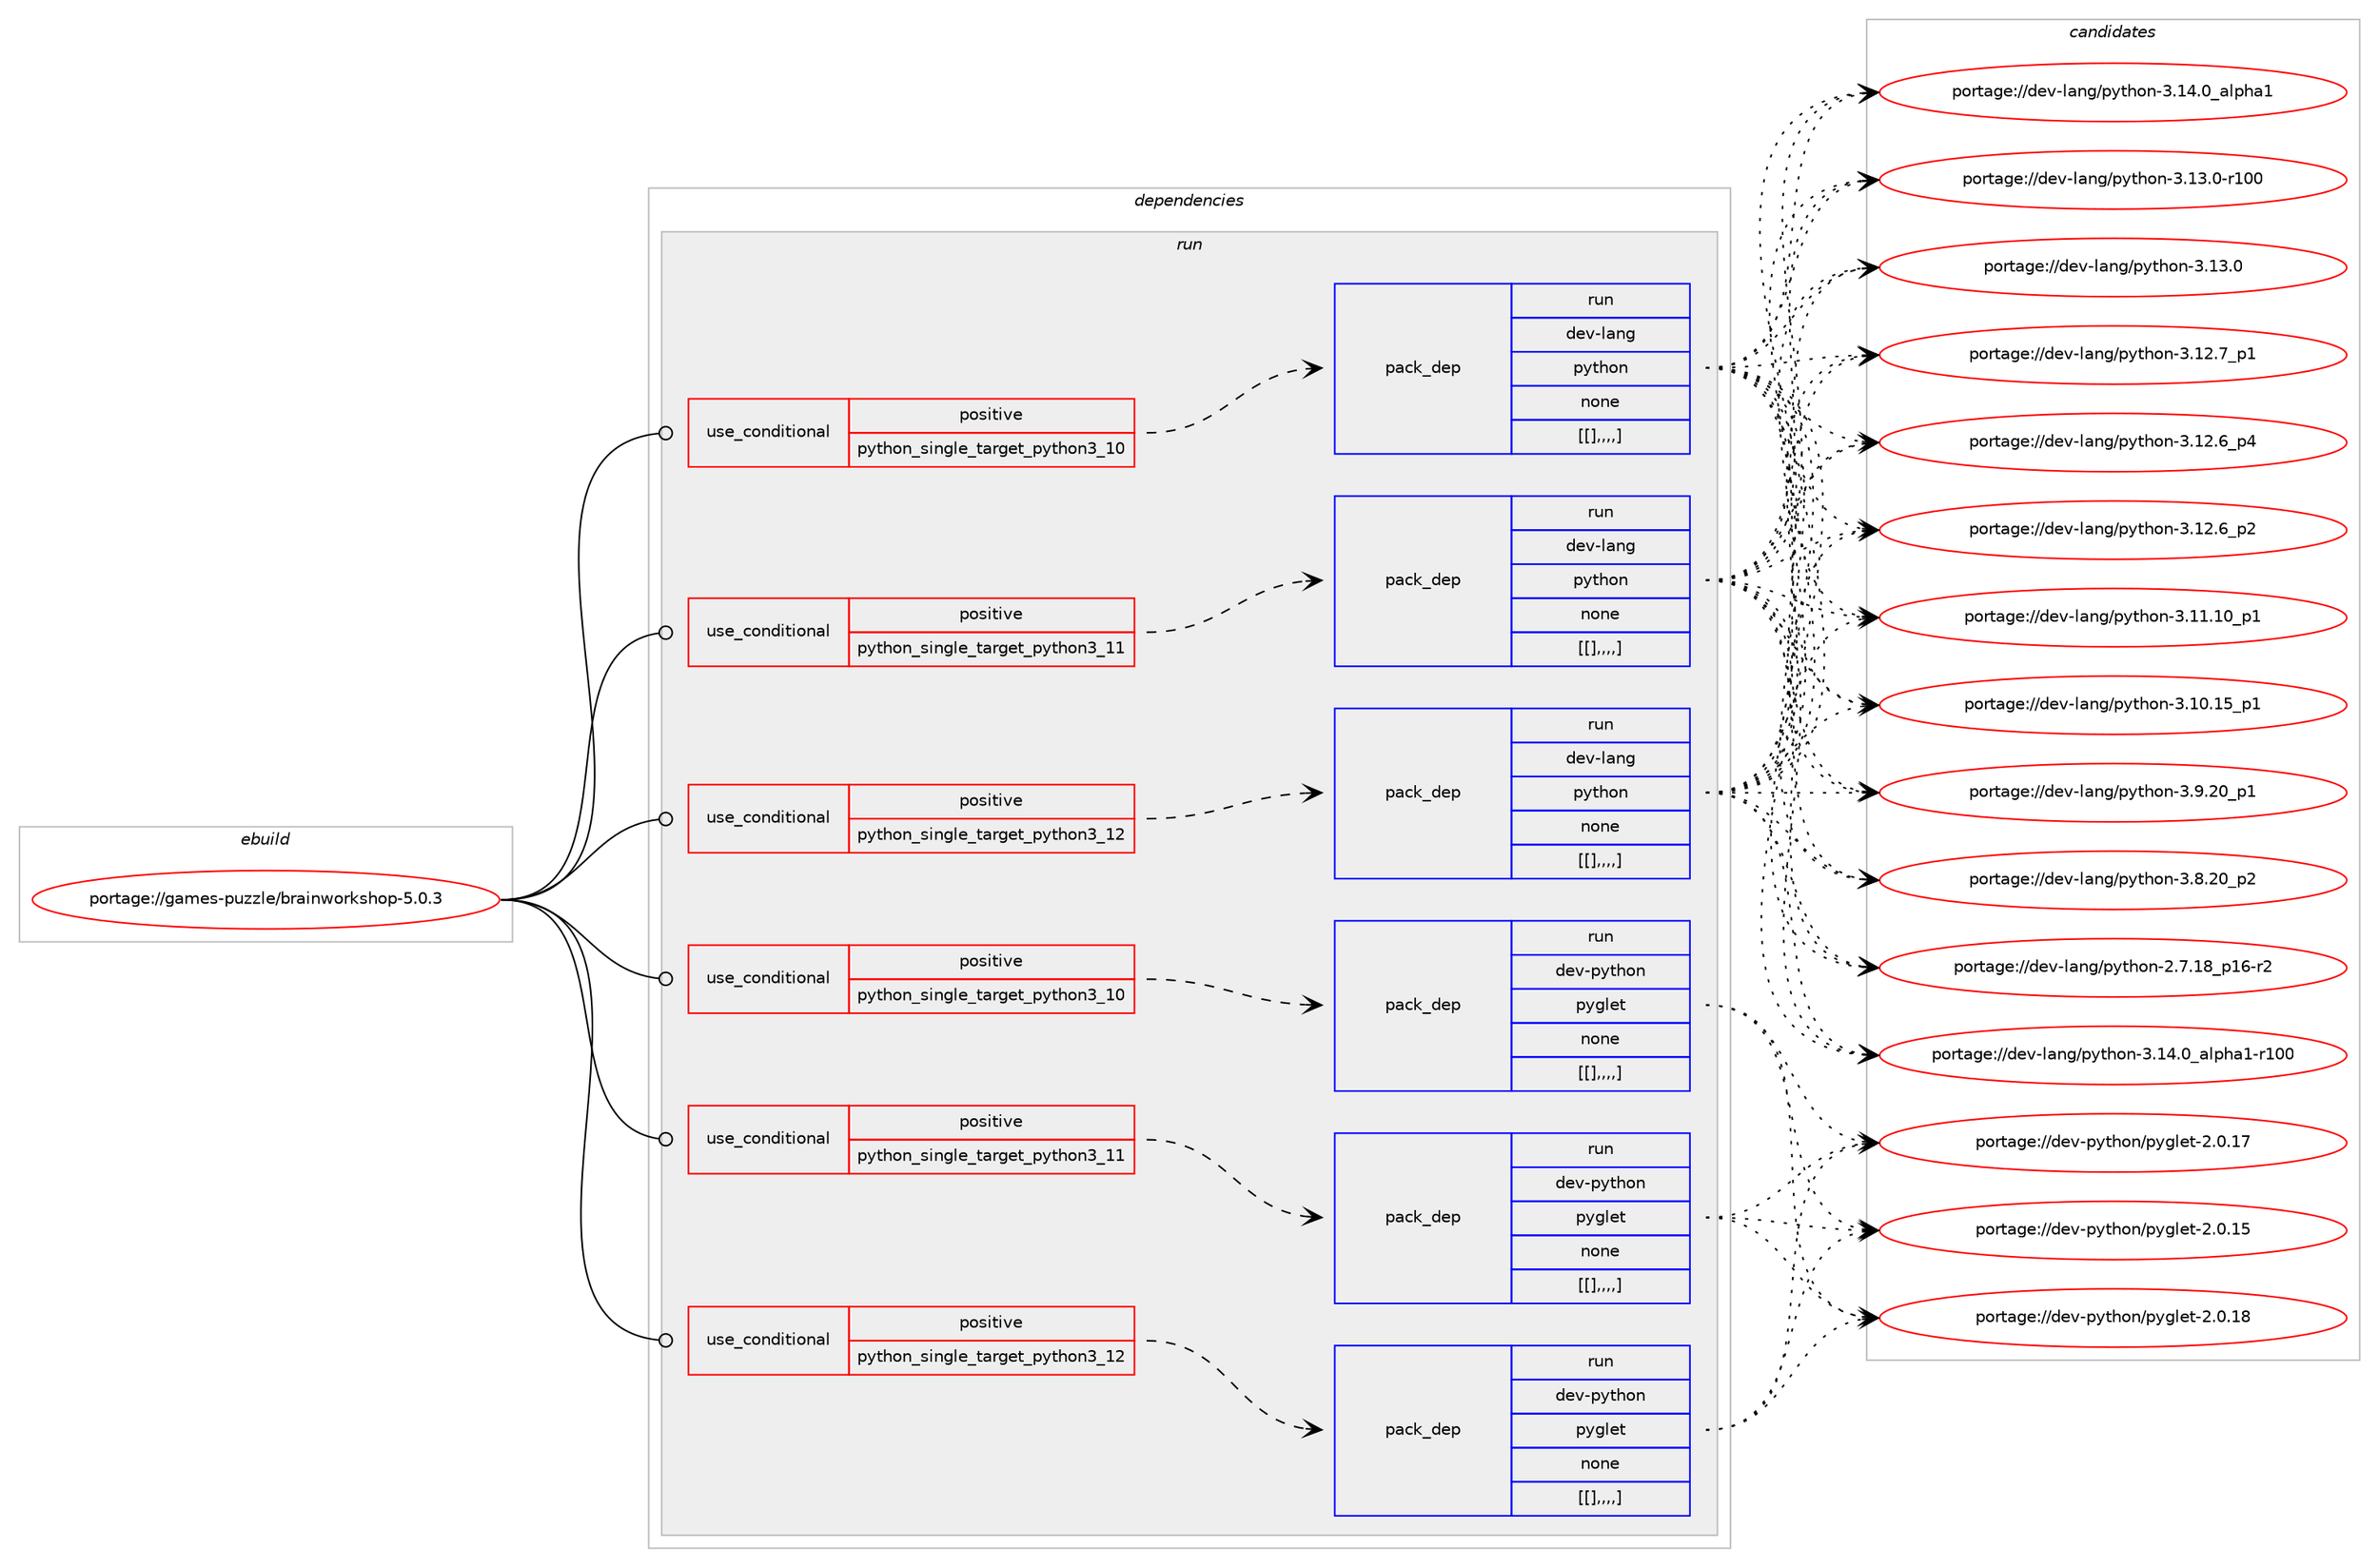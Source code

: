 digraph prolog {

# *************
# Graph options
# *************

newrank=true;
concentrate=true;
compound=true;
graph [rankdir=LR,fontname=Helvetica,fontsize=10,ranksep=1.5];#, ranksep=2.5, nodesep=0.2];
edge  [arrowhead=vee];
node  [fontname=Helvetica,fontsize=10];

# **********
# The ebuild
# **********

subgraph cluster_leftcol {
color=gray;
label=<<i>ebuild</i>>;
id [label="portage://games-puzzle/brainworkshop-5.0.3", color=red, width=4, href="../games-puzzle/brainworkshop-5.0.3.svg"];
}

# ****************
# The dependencies
# ****************

subgraph cluster_midcol {
color=gray;
label=<<i>dependencies</i>>;
subgraph cluster_compile {
fillcolor="#eeeeee";
style=filled;
label=<<i>compile</i>>;
}
subgraph cluster_compileandrun {
fillcolor="#eeeeee";
style=filled;
label=<<i>compile and run</i>>;
}
subgraph cluster_run {
fillcolor="#eeeeee";
style=filled;
label=<<i>run</i>>;
subgraph cond68943 {
dependency243316 [label=<<TABLE BORDER="0" CELLBORDER="1" CELLSPACING="0" CELLPADDING="4"><TR><TD ROWSPAN="3" CELLPADDING="10">use_conditional</TD></TR><TR><TD>positive</TD></TR><TR><TD>python_single_target_python3_10</TD></TR></TABLE>>, shape=none, color=red];
subgraph pack172776 {
dependency243319 [label=<<TABLE BORDER="0" CELLBORDER="1" CELLSPACING="0" CELLPADDING="4" WIDTH="220"><TR><TD ROWSPAN="6" CELLPADDING="30">pack_dep</TD></TR><TR><TD WIDTH="110">run</TD></TR><TR><TD>dev-lang</TD></TR><TR><TD>python</TD></TR><TR><TD>none</TD></TR><TR><TD>[[],,,,]</TD></TR></TABLE>>, shape=none, color=blue];
}
dependency243316:e -> dependency243319:w [weight=20,style="dashed",arrowhead="vee"];
}
id:e -> dependency243316:w [weight=20,style="solid",arrowhead="odot"];
subgraph cond68947 {
dependency243363 [label=<<TABLE BORDER="0" CELLBORDER="1" CELLSPACING="0" CELLPADDING="4"><TR><TD ROWSPAN="3" CELLPADDING="10">use_conditional</TD></TR><TR><TD>positive</TD></TR><TR><TD>python_single_target_python3_10</TD></TR></TABLE>>, shape=none, color=red];
subgraph pack172817 {
dependency243399 [label=<<TABLE BORDER="0" CELLBORDER="1" CELLSPACING="0" CELLPADDING="4" WIDTH="220"><TR><TD ROWSPAN="6" CELLPADDING="30">pack_dep</TD></TR><TR><TD WIDTH="110">run</TD></TR><TR><TD>dev-python</TD></TR><TR><TD>pyglet</TD></TR><TR><TD>none</TD></TR><TR><TD>[[],,,,]</TD></TR></TABLE>>, shape=none, color=blue];
}
dependency243363:e -> dependency243399:w [weight=20,style="dashed",arrowhead="vee"];
}
id:e -> dependency243363:w [weight=20,style="solid",arrowhead="odot"];
subgraph cond68963 {
dependency243439 [label=<<TABLE BORDER="0" CELLBORDER="1" CELLSPACING="0" CELLPADDING="4"><TR><TD ROWSPAN="3" CELLPADDING="10">use_conditional</TD></TR><TR><TD>positive</TD></TR><TR><TD>python_single_target_python3_11</TD></TR></TABLE>>, shape=none, color=red];
subgraph pack172872 {
dependency243465 [label=<<TABLE BORDER="0" CELLBORDER="1" CELLSPACING="0" CELLPADDING="4" WIDTH="220"><TR><TD ROWSPAN="6" CELLPADDING="30">pack_dep</TD></TR><TR><TD WIDTH="110">run</TD></TR><TR><TD>dev-lang</TD></TR><TR><TD>python</TD></TR><TR><TD>none</TD></TR><TR><TD>[[],,,,]</TD></TR></TABLE>>, shape=none, color=blue];
}
dependency243439:e -> dependency243465:w [weight=20,style="dashed",arrowhead="vee"];
}
id:e -> dependency243439:w [weight=20,style="solid",arrowhead="odot"];
subgraph cond68972 {
dependency243470 [label=<<TABLE BORDER="0" CELLBORDER="1" CELLSPACING="0" CELLPADDING="4"><TR><TD ROWSPAN="3" CELLPADDING="10">use_conditional</TD></TR><TR><TD>positive</TD></TR><TR><TD>python_single_target_python3_11</TD></TR></TABLE>>, shape=none, color=red];
subgraph pack172906 {
dependency243509 [label=<<TABLE BORDER="0" CELLBORDER="1" CELLSPACING="0" CELLPADDING="4" WIDTH="220"><TR><TD ROWSPAN="6" CELLPADDING="30">pack_dep</TD></TR><TR><TD WIDTH="110">run</TD></TR><TR><TD>dev-python</TD></TR><TR><TD>pyglet</TD></TR><TR><TD>none</TD></TR><TR><TD>[[],,,,]</TD></TR></TABLE>>, shape=none, color=blue];
}
dependency243470:e -> dependency243509:w [weight=20,style="dashed",arrowhead="vee"];
}
id:e -> dependency243470:w [weight=20,style="solid",arrowhead="odot"];
subgraph cond68977 {
dependency243514 [label=<<TABLE BORDER="0" CELLBORDER="1" CELLSPACING="0" CELLPADDING="4"><TR><TD ROWSPAN="3" CELLPADDING="10">use_conditional</TD></TR><TR><TD>positive</TD></TR><TR><TD>python_single_target_python3_12</TD></TR></TABLE>>, shape=none, color=red];
subgraph pack172938 {
dependency243535 [label=<<TABLE BORDER="0" CELLBORDER="1" CELLSPACING="0" CELLPADDING="4" WIDTH="220"><TR><TD ROWSPAN="6" CELLPADDING="30">pack_dep</TD></TR><TR><TD WIDTH="110">run</TD></TR><TR><TD>dev-lang</TD></TR><TR><TD>python</TD></TR><TR><TD>none</TD></TR><TR><TD>[[],,,,]</TD></TR></TABLE>>, shape=none, color=blue];
}
dependency243514:e -> dependency243535:w [weight=20,style="dashed",arrowhead="vee"];
}
id:e -> dependency243514:w [weight=20,style="solid",arrowhead="odot"];
subgraph cond68986 {
dependency243601 [label=<<TABLE BORDER="0" CELLBORDER="1" CELLSPACING="0" CELLPADDING="4"><TR><TD ROWSPAN="3" CELLPADDING="10">use_conditional</TD></TR><TR><TD>positive</TD></TR><TR><TD>python_single_target_python3_12</TD></TR></TABLE>>, shape=none, color=red];
subgraph pack173062 {
dependency243685 [label=<<TABLE BORDER="0" CELLBORDER="1" CELLSPACING="0" CELLPADDING="4" WIDTH="220"><TR><TD ROWSPAN="6" CELLPADDING="30">pack_dep</TD></TR><TR><TD WIDTH="110">run</TD></TR><TR><TD>dev-python</TD></TR><TR><TD>pyglet</TD></TR><TR><TD>none</TD></TR><TR><TD>[[],,,,]</TD></TR></TABLE>>, shape=none, color=blue];
}
dependency243601:e -> dependency243685:w [weight=20,style="dashed",arrowhead="vee"];
}
id:e -> dependency243601:w [weight=20,style="solid",arrowhead="odot"];
}
}

# **************
# The candidates
# **************

subgraph cluster_choices {
rank=same;
color=gray;
label=<<i>candidates</i>>;

subgraph choice172386 {
color=black;
nodesep=1;
choice100101118451089711010347112121116104111110455146495246489597108112104974945114494848 [label="portage://dev-lang/python-3.14.0_alpha1-r100", color=red, width=4,href="../dev-lang/python-3.14.0_alpha1-r100.svg"];
choice1001011184510897110103471121211161041111104551464952464895971081121049749 [label="portage://dev-lang/python-3.14.0_alpha1", color=red, width=4,href="../dev-lang/python-3.14.0_alpha1.svg"];
choice1001011184510897110103471121211161041111104551464951464845114494848 [label="portage://dev-lang/python-3.13.0-r100", color=red, width=4,href="../dev-lang/python-3.13.0-r100.svg"];
choice10010111845108971101034711212111610411111045514649514648 [label="portage://dev-lang/python-3.13.0", color=red, width=4,href="../dev-lang/python-3.13.0.svg"];
choice100101118451089711010347112121116104111110455146495046559511249 [label="portage://dev-lang/python-3.12.7_p1", color=red, width=4,href="../dev-lang/python-3.12.7_p1.svg"];
choice100101118451089711010347112121116104111110455146495046549511252 [label="portage://dev-lang/python-3.12.6_p4", color=red, width=4,href="../dev-lang/python-3.12.6_p4.svg"];
choice100101118451089711010347112121116104111110455146495046549511250 [label="portage://dev-lang/python-3.12.6_p2", color=red, width=4,href="../dev-lang/python-3.12.6_p2.svg"];
choice10010111845108971101034711212111610411111045514649494649489511249 [label="portage://dev-lang/python-3.11.10_p1", color=red, width=4,href="../dev-lang/python-3.11.10_p1.svg"];
choice10010111845108971101034711212111610411111045514649484649539511249 [label="portage://dev-lang/python-3.10.15_p1", color=red, width=4,href="../dev-lang/python-3.10.15_p1.svg"];
choice100101118451089711010347112121116104111110455146574650489511249 [label="portage://dev-lang/python-3.9.20_p1", color=red, width=4,href="../dev-lang/python-3.9.20_p1.svg"];
choice100101118451089711010347112121116104111110455146564650489511250 [label="portage://dev-lang/python-3.8.20_p2", color=red, width=4,href="../dev-lang/python-3.8.20_p2.svg"];
choice100101118451089711010347112121116104111110455046554649569511249544511450 [label="portage://dev-lang/python-2.7.18_p16-r2", color=red, width=4,href="../dev-lang/python-2.7.18_p16-r2.svg"];
dependency243319:e -> choice100101118451089711010347112121116104111110455146495246489597108112104974945114494848:w [style=dotted,weight="100"];
dependency243319:e -> choice1001011184510897110103471121211161041111104551464952464895971081121049749:w [style=dotted,weight="100"];
dependency243319:e -> choice1001011184510897110103471121211161041111104551464951464845114494848:w [style=dotted,weight="100"];
dependency243319:e -> choice10010111845108971101034711212111610411111045514649514648:w [style=dotted,weight="100"];
dependency243319:e -> choice100101118451089711010347112121116104111110455146495046559511249:w [style=dotted,weight="100"];
dependency243319:e -> choice100101118451089711010347112121116104111110455146495046549511252:w [style=dotted,weight="100"];
dependency243319:e -> choice100101118451089711010347112121116104111110455146495046549511250:w [style=dotted,weight="100"];
dependency243319:e -> choice10010111845108971101034711212111610411111045514649494649489511249:w [style=dotted,weight="100"];
dependency243319:e -> choice10010111845108971101034711212111610411111045514649484649539511249:w [style=dotted,weight="100"];
dependency243319:e -> choice100101118451089711010347112121116104111110455146574650489511249:w [style=dotted,weight="100"];
dependency243319:e -> choice100101118451089711010347112121116104111110455146564650489511250:w [style=dotted,weight="100"];
dependency243319:e -> choice100101118451089711010347112121116104111110455046554649569511249544511450:w [style=dotted,weight="100"];
}
subgraph choice172425 {
color=black;
nodesep=1;
choice100101118451121211161041111104711212110310810111645504648464956 [label="portage://dev-python/pyglet-2.0.18", color=red, width=4,href="../dev-python/pyglet-2.0.18.svg"];
choice100101118451121211161041111104711212110310810111645504648464955 [label="portage://dev-python/pyglet-2.0.17", color=red, width=4,href="../dev-python/pyglet-2.0.17.svg"];
choice100101118451121211161041111104711212110310810111645504648464953 [label="portage://dev-python/pyglet-2.0.15", color=red, width=4,href="../dev-python/pyglet-2.0.15.svg"];
dependency243399:e -> choice100101118451121211161041111104711212110310810111645504648464956:w [style=dotted,weight="100"];
dependency243399:e -> choice100101118451121211161041111104711212110310810111645504648464955:w [style=dotted,weight="100"];
dependency243399:e -> choice100101118451121211161041111104711212110310810111645504648464953:w [style=dotted,weight="100"];
}
subgraph choice172456 {
color=black;
nodesep=1;
choice100101118451089711010347112121116104111110455146495246489597108112104974945114494848 [label="portage://dev-lang/python-3.14.0_alpha1-r100", color=red, width=4,href="../dev-lang/python-3.14.0_alpha1-r100.svg"];
choice1001011184510897110103471121211161041111104551464952464895971081121049749 [label="portage://dev-lang/python-3.14.0_alpha1", color=red, width=4,href="../dev-lang/python-3.14.0_alpha1.svg"];
choice1001011184510897110103471121211161041111104551464951464845114494848 [label="portage://dev-lang/python-3.13.0-r100", color=red, width=4,href="../dev-lang/python-3.13.0-r100.svg"];
choice10010111845108971101034711212111610411111045514649514648 [label="portage://dev-lang/python-3.13.0", color=red, width=4,href="../dev-lang/python-3.13.0.svg"];
choice100101118451089711010347112121116104111110455146495046559511249 [label="portage://dev-lang/python-3.12.7_p1", color=red, width=4,href="../dev-lang/python-3.12.7_p1.svg"];
choice100101118451089711010347112121116104111110455146495046549511252 [label="portage://dev-lang/python-3.12.6_p4", color=red, width=4,href="../dev-lang/python-3.12.6_p4.svg"];
choice100101118451089711010347112121116104111110455146495046549511250 [label="portage://dev-lang/python-3.12.6_p2", color=red, width=4,href="../dev-lang/python-3.12.6_p2.svg"];
choice10010111845108971101034711212111610411111045514649494649489511249 [label="portage://dev-lang/python-3.11.10_p1", color=red, width=4,href="../dev-lang/python-3.11.10_p1.svg"];
choice10010111845108971101034711212111610411111045514649484649539511249 [label="portage://dev-lang/python-3.10.15_p1", color=red, width=4,href="../dev-lang/python-3.10.15_p1.svg"];
choice100101118451089711010347112121116104111110455146574650489511249 [label="portage://dev-lang/python-3.9.20_p1", color=red, width=4,href="../dev-lang/python-3.9.20_p1.svg"];
choice100101118451089711010347112121116104111110455146564650489511250 [label="portage://dev-lang/python-3.8.20_p2", color=red, width=4,href="../dev-lang/python-3.8.20_p2.svg"];
choice100101118451089711010347112121116104111110455046554649569511249544511450 [label="portage://dev-lang/python-2.7.18_p16-r2", color=red, width=4,href="../dev-lang/python-2.7.18_p16-r2.svg"];
dependency243465:e -> choice100101118451089711010347112121116104111110455146495246489597108112104974945114494848:w [style=dotted,weight="100"];
dependency243465:e -> choice1001011184510897110103471121211161041111104551464952464895971081121049749:w [style=dotted,weight="100"];
dependency243465:e -> choice1001011184510897110103471121211161041111104551464951464845114494848:w [style=dotted,weight="100"];
dependency243465:e -> choice10010111845108971101034711212111610411111045514649514648:w [style=dotted,weight="100"];
dependency243465:e -> choice100101118451089711010347112121116104111110455146495046559511249:w [style=dotted,weight="100"];
dependency243465:e -> choice100101118451089711010347112121116104111110455146495046549511252:w [style=dotted,weight="100"];
dependency243465:e -> choice100101118451089711010347112121116104111110455146495046549511250:w [style=dotted,weight="100"];
dependency243465:e -> choice10010111845108971101034711212111610411111045514649494649489511249:w [style=dotted,weight="100"];
dependency243465:e -> choice10010111845108971101034711212111610411111045514649484649539511249:w [style=dotted,weight="100"];
dependency243465:e -> choice100101118451089711010347112121116104111110455146574650489511249:w [style=dotted,weight="100"];
dependency243465:e -> choice100101118451089711010347112121116104111110455146564650489511250:w [style=dotted,weight="100"];
dependency243465:e -> choice100101118451089711010347112121116104111110455046554649569511249544511450:w [style=dotted,weight="100"];
}
subgraph choice172518 {
color=black;
nodesep=1;
choice100101118451121211161041111104711212110310810111645504648464956 [label="portage://dev-python/pyglet-2.0.18", color=red, width=4,href="../dev-python/pyglet-2.0.18.svg"];
choice100101118451121211161041111104711212110310810111645504648464955 [label="portage://dev-python/pyglet-2.0.17", color=red, width=4,href="../dev-python/pyglet-2.0.17.svg"];
choice100101118451121211161041111104711212110310810111645504648464953 [label="portage://dev-python/pyglet-2.0.15", color=red, width=4,href="../dev-python/pyglet-2.0.15.svg"];
dependency243509:e -> choice100101118451121211161041111104711212110310810111645504648464956:w [style=dotted,weight="100"];
dependency243509:e -> choice100101118451121211161041111104711212110310810111645504648464955:w [style=dotted,weight="100"];
dependency243509:e -> choice100101118451121211161041111104711212110310810111645504648464953:w [style=dotted,weight="100"];
}
subgraph choice172560 {
color=black;
nodesep=1;
choice100101118451089711010347112121116104111110455146495246489597108112104974945114494848 [label="portage://dev-lang/python-3.14.0_alpha1-r100", color=red, width=4,href="../dev-lang/python-3.14.0_alpha1-r100.svg"];
choice1001011184510897110103471121211161041111104551464952464895971081121049749 [label="portage://dev-lang/python-3.14.0_alpha1", color=red, width=4,href="../dev-lang/python-3.14.0_alpha1.svg"];
choice1001011184510897110103471121211161041111104551464951464845114494848 [label="portage://dev-lang/python-3.13.0-r100", color=red, width=4,href="../dev-lang/python-3.13.0-r100.svg"];
choice10010111845108971101034711212111610411111045514649514648 [label="portage://dev-lang/python-3.13.0", color=red, width=4,href="../dev-lang/python-3.13.0.svg"];
choice100101118451089711010347112121116104111110455146495046559511249 [label="portage://dev-lang/python-3.12.7_p1", color=red, width=4,href="../dev-lang/python-3.12.7_p1.svg"];
choice100101118451089711010347112121116104111110455146495046549511252 [label="portage://dev-lang/python-3.12.6_p4", color=red, width=4,href="../dev-lang/python-3.12.6_p4.svg"];
choice100101118451089711010347112121116104111110455146495046549511250 [label="portage://dev-lang/python-3.12.6_p2", color=red, width=4,href="../dev-lang/python-3.12.6_p2.svg"];
choice10010111845108971101034711212111610411111045514649494649489511249 [label="portage://dev-lang/python-3.11.10_p1", color=red, width=4,href="../dev-lang/python-3.11.10_p1.svg"];
choice10010111845108971101034711212111610411111045514649484649539511249 [label="portage://dev-lang/python-3.10.15_p1", color=red, width=4,href="../dev-lang/python-3.10.15_p1.svg"];
choice100101118451089711010347112121116104111110455146574650489511249 [label="portage://dev-lang/python-3.9.20_p1", color=red, width=4,href="../dev-lang/python-3.9.20_p1.svg"];
choice100101118451089711010347112121116104111110455146564650489511250 [label="portage://dev-lang/python-3.8.20_p2", color=red, width=4,href="../dev-lang/python-3.8.20_p2.svg"];
choice100101118451089711010347112121116104111110455046554649569511249544511450 [label="portage://dev-lang/python-2.7.18_p16-r2", color=red, width=4,href="../dev-lang/python-2.7.18_p16-r2.svg"];
dependency243535:e -> choice100101118451089711010347112121116104111110455146495246489597108112104974945114494848:w [style=dotted,weight="100"];
dependency243535:e -> choice1001011184510897110103471121211161041111104551464952464895971081121049749:w [style=dotted,weight="100"];
dependency243535:e -> choice1001011184510897110103471121211161041111104551464951464845114494848:w [style=dotted,weight="100"];
dependency243535:e -> choice10010111845108971101034711212111610411111045514649514648:w [style=dotted,weight="100"];
dependency243535:e -> choice100101118451089711010347112121116104111110455146495046559511249:w [style=dotted,weight="100"];
dependency243535:e -> choice100101118451089711010347112121116104111110455146495046549511252:w [style=dotted,weight="100"];
dependency243535:e -> choice100101118451089711010347112121116104111110455146495046549511250:w [style=dotted,weight="100"];
dependency243535:e -> choice10010111845108971101034711212111610411111045514649494649489511249:w [style=dotted,weight="100"];
dependency243535:e -> choice10010111845108971101034711212111610411111045514649484649539511249:w [style=dotted,weight="100"];
dependency243535:e -> choice100101118451089711010347112121116104111110455146574650489511249:w [style=dotted,weight="100"];
dependency243535:e -> choice100101118451089711010347112121116104111110455146564650489511250:w [style=dotted,weight="100"];
dependency243535:e -> choice100101118451089711010347112121116104111110455046554649569511249544511450:w [style=dotted,weight="100"];
}
subgraph choice172576 {
color=black;
nodesep=1;
choice100101118451121211161041111104711212110310810111645504648464956 [label="portage://dev-python/pyglet-2.0.18", color=red, width=4,href="../dev-python/pyglet-2.0.18.svg"];
choice100101118451121211161041111104711212110310810111645504648464955 [label="portage://dev-python/pyglet-2.0.17", color=red, width=4,href="../dev-python/pyglet-2.0.17.svg"];
choice100101118451121211161041111104711212110310810111645504648464953 [label="portage://dev-python/pyglet-2.0.15", color=red, width=4,href="../dev-python/pyglet-2.0.15.svg"];
dependency243685:e -> choice100101118451121211161041111104711212110310810111645504648464956:w [style=dotted,weight="100"];
dependency243685:e -> choice100101118451121211161041111104711212110310810111645504648464955:w [style=dotted,weight="100"];
dependency243685:e -> choice100101118451121211161041111104711212110310810111645504648464953:w [style=dotted,weight="100"];
}
}

}
